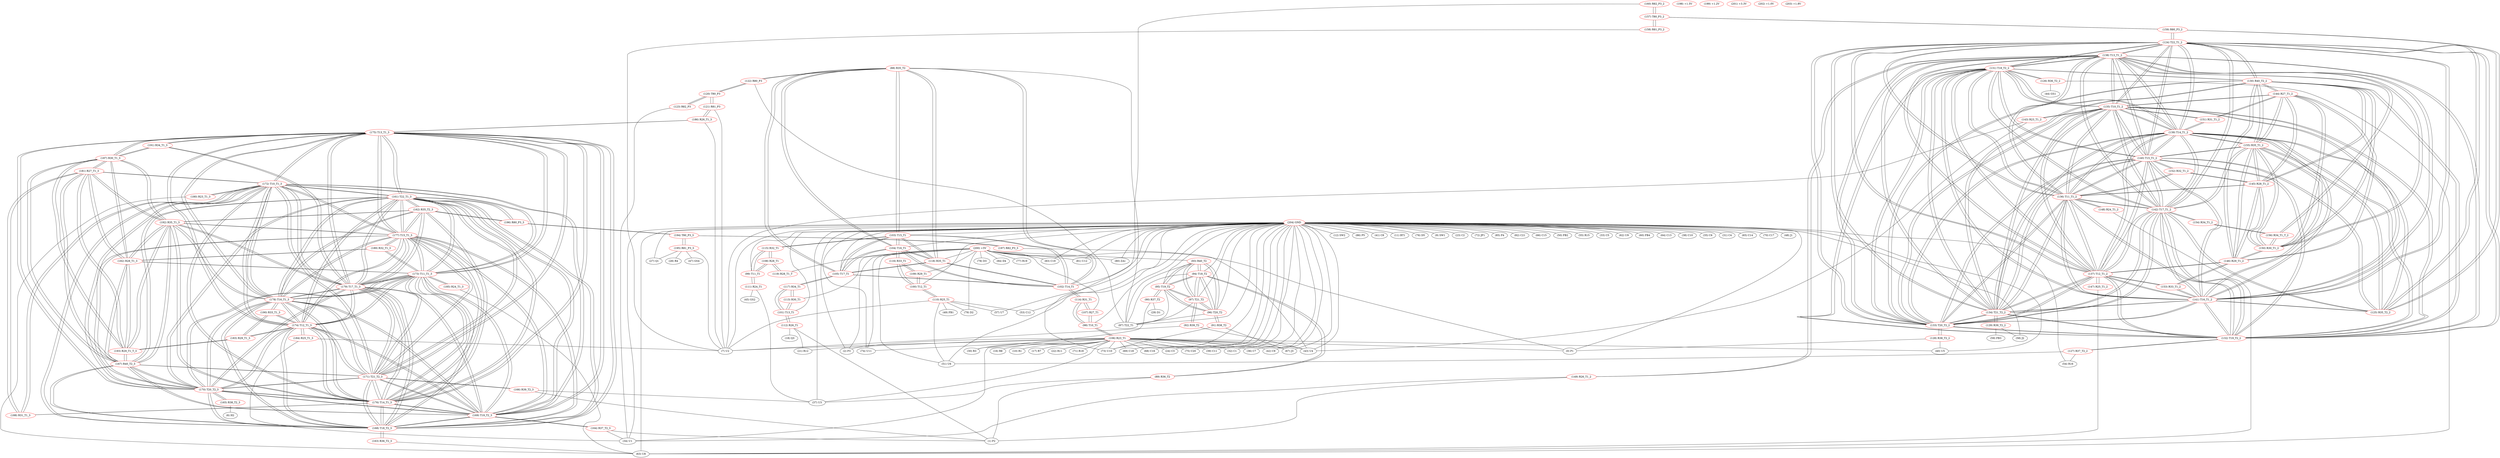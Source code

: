 graph {
	88 [label="(88) R35_T2" color=red]
	103 [label="(103) T15_T1"]
	104 [label="(104) T16_T1"]
	102 [label="(102) T14_T1"]
	105 [label="(105) T17_T1"]
	118 [label="(118) R35_T1"]
	122 [label="(122) R80_P3"]
	87 [label="(87) T22_T1"]
	89 [label="(89) R36_T2" color=red]
	37 [label="(37) U3"]
	1 [label="(1) P2"]
	94 [label="(94) T18_T2"]
	90 [label="(90) R37_T2" color=red]
	29 [label="(29) D1"]
	30 [label="(30) R3"]
	95 [label="(95) T19_T2"]
	91 [label="(91) R38_T2" color=red]
	67 [label="(67) J3"]
	73 [label="(73) U10"]
	96 [label="(96) T20_T2"]
	92 [label="(92) R39_T2" color=red]
	43 [label="(43) U4"]
	7 [label="(7) U2"]
	97 [label="(97) T21_T2"]
	93 [label="(93) R40_T2" color=red]
	95 [label="(95) T19_T2"]
	96 [label="(96) T20_T2"]
	97 [label="(97) T21_T2"]
	87 [label="(87) T22_T1"]
	94 [label="(94) T18_T2"]
	94 [label="(94) T18_T2" color=red]
	95 [label="(95) T19_T2"]
	96 [label="(96) T20_T2"]
	97 [label="(97) T21_T2"]
	87 [label="(87) T22_T1"]
	93 [label="(93) R40_T2"]
	89 [label="(89) R36_T2"]
	95 [label="(95) T19_T2" color=red]
	96 [label="(96) T20_T2"]
	97 [label="(97) T21_T2"]
	87 [label="(87) T22_T1"]
	94 [label="(94) T18_T2"]
	93 [label="(93) R40_T2"]
	90 [label="(90) R37_T2"]
	96 [label="(96) T20_T2" color=red]
	95 [label="(95) T19_T2"]
	97 [label="(97) T21_T2"]
	87 [label="(87) T22_T1"]
	94 [label="(94) T18_T2"]
	93 [label="(93) R40_T2"]
	91 [label="(91) R38_T2"]
	97 [label="(97) T21_T2" color=red]
	95 [label="(95) T19_T2"]
	96 [label="(96) T20_T2"]
	87 [label="(87) T22_T1"]
	94 [label="(94) T18_T2"]
	93 [label="(93) R40_T2"]
	92 [label="(92) R39_T2"]
	98 [label="(98) T10_T1" color=red]
	106 [label="(106) R23_T1"]
	107 [label="(107) R27_T1"]
	114 [label="(114) R31_T1"]
	99 [label="(99) T11_T1" color=red]
	111 [label="(111) R24_T1"]
	115 [label="(115) R32_T1"]
	108 [label="(108) R28_T1"]
	100 [label="(100) T12_T1" color=red]
	116 [label="(116) R33_T1"]
	109 [label="(109) R29_T1"]
	110 [label="(110) R25_T1"]
	101 [label="(101) T13_T1" color=red]
	113 [label="(113) R30_T1"]
	117 [label="(117) R34_T1"]
	112 [label="(112) R26_T1"]
	102 [label="(102) T14_T1" color=red]
	103 [label="(103) T15_T1"]
	104 [label="(104) T16_T1"]
	105 [label="(105) T17_T1"]
	88 [label="(88) R35_T2"]
	118 [label="(118) R35_T1"]
	114 [label="(114) R31_T1"]
	103 [label="(103) T15_T1" color=red]
	104 [label="(104) T16_T1"]
	102 [label="(102) T14_T1"]
	105 [label="(105) T17_T1"]
	88 [label="(88) R35_T2"]
	118 [label="(118) R35_T1"]
	115 [label="(115) R32_T1"]
	104 [label="(104) T16_T1" color=red]
	103 [label="(103) T15_T1"]
	102 [label="(102) T14_T1"]
	105 [label="(105) T17_T1"]
	88 [label="(88) R35_T2"]
	118 [label="(118) R35_T1"]
	116 [label="(116) R33_T1"]
	105 [label="(105) T17_T1" color=red]
	103 [label="(103) T15_T1"]
	104 [label="(104) T16_T1"]
	102 [label="(102) T14_T1"]
	88 [label="(88) R35_T2"]
	118 [label="(118) R35_T1"]
	117 [label="(117) R34_T1"]
	106 [label="(106) R23_T1" color=red]
	30 [label="(30) R3"]
	69 [label="(69) C18"]
	73 [label="(73) U10"]
	68 [label="(68) C16"]
	67 [label="(67) J3"]
	21 [label="(21) R12"]
	22 [label="(22) R11"]
	24 [label="(24) C3"]
	71 [label="(71) R18"]
	74 [label="(74) U11"]
	75 [label="(75) C20"]
	39 [label="(39) C11"]
	7 [label="(7) U2"]
	37 [label="(37) U3"]
	16 [label="(16) R8"]
	32 [label="(32) C1"]
	34 [label="(34) U1"]
	36 [label="(36) C7"]
	2 [label="(2) P3"]
	43 [label="(43) U4"]
	10 [label="(10) R1"]
	42 [label="(42) C9"]
	17 [label="(17) R7"]
	0 [label="(0) P1"]
	40 [label="(40) U5"]
	98 [label="(98) T10_T1"]
	107 [label="(107) R27_T1" color=red]
	98 [label="(98) T10_T1"]
	114 [label="(114) R31_T1"]
	108 [label="(108) R28_T1" color=red]
	115 [label="(115) R32_T1"]
	99 [label="(99) T11_T1"]
	119 [label="(119) R28_T1_T"]
	109 [label="(109) R29_T1" color=red]
	116 [label="(116) R33_T1"]
	100 [label="(100) T12_T1"]
	110 [label="(110) R25_T1" color=red]
	57 [label="(57) U7"]
	53 [label="(53) C12"]
	49 [label="(49) FB1"]
	79 [label="(79) D2"]
	7 [label="(7) U2"]
	51 [label="(51) U6"]
	100 [label="(100) T12_T1"]
	111 [label="(111) R24_T1" color=red]
	37 [label="(37) U3"]
	45 [label="(45) GS2"]
	99 [label="(99) T11_T1"]
	112 [label="(112) R26_T1" color=red]
	21 [label="(21) R12"]
	1 [label="(1) P2"]
	18 [label="(18) Q3"]
	101 [label="(101) T13_T1"]
	113 [label="(113) R30_T1" color=red]
	117 [label="(117) R34_T1"]
	101 [label="(101) T13_T1"]
	114 [label="(114) R31_T1" color=red]
	107 [label="(107) R27_T1"]
	98 [label="(98) T10_T1"]
	102 [label="(102) T14_T1"]
	115 [label="(115) R32_T1" color=red]
	103 [label="(103) T15_T1"]
	99 [label="(99) T11_T1"]
	108 [label="(108) R28_T1"]
	116 [label="(116) R33_T1" color=red]
	104 [label="(104) T16_T1"]
	100 [label="(100) T12_T1"]
	109 [label="(109) R29_T1"]
	117 [label="(117) R34_T1" color=red]
	105 [label="(105) T17_T1"]
	113 [label="(113) R30_T1"]
	101 [label="(101) T13_T1"]
	118 [label="(118) R35_T1" color=red]
	103 [label="(103) T15_T1"]
	104 [label="(104) T16_T1"]
	102 [label="(102) T14_T1"]
	105 [label="(105) T17_T1"]
	88 [label="(88) R35_T2"]
	119 [label="(119) R28_T1_T" color=red]
	108 [label="(108) R28_T1"]
	120 [label="(120) T80_P3" color=red]
	121 [label="(121) R81_P3"]
	123 [label="(123) R82_P3"]
	122 [label="(122) R80_P3"]
	121 [label="(121) R81_P3" color=red]
	7 [label="(7) U2"]
	186 [label="(186) R26_T1_3"]
	120 [label="(120) T80_P3"]
	122 [label="(122) R80_P3" color=red]
	87 [label="(87) T22_T1"]
	88 [label="(88) R35_T2"]
	120 [label="(120) T80_P3"]
	123 [label="(123) R82_P3" color=red]
	34 [label="(34) U1"]
	120 [label="(120) T80_P3"]
	124 [label="(124) T22_T1_2" color=red]
	138 [label="(138) T13_T1_2"]
	131 [label="(131) T18_T2_2"]
	132 [label="(132) T19_T2_2"]
	137 [label="(137) T12_T1_2"]
	140 [label="(140) T15_T1_2"]
	139 [label="(139) T14_T1_2"]
	133 [label="(133) T20_T2_2"]
	134 [label="(134) T21_T2_2"]
	136 [label="(136) T11_T1_2"]
	135 [label="(135) T10_T1_2"]
	141 [label="(141) T16_T1_2"]
	142 [label="(142) T17_T1_2"]
	130 [label="(130) R40_T2_2"]
	159 [label="(159) R80_P3_2"]
	125 [label="(125) R35_T2_2"]
	125 [label="(125) R35_T2_2" color=red]
	140 [label="(140) T15_T1_2"]
	141 [label="(141) T16_T1_2"]
	139 [label="(139) T14_T1_2"]
	142 [label="(142) T17_T1_2"]
	155 [label="(155) R35_T1_2"]
	159 [label="(159) R80_P3_2"]
	124 [label="(124) T22_T1_2"]
	126 [label="(126) R36_T2_2" color=red]
	63 [label="(63) U8"]
	44 [label="(44) GS1"]
	131 [label="(131) T18_T2_2"]
	127 [label="(127) R37_T2_2" color=red]
	51 [label="(51) U6"]
	54 [label="(54) R16"]
	132 [label="(132) T19_T2_2"]
	128 [label="(128) R38_T2_2" color=red]
	0 [label="(0) P1"]
	40 [label="(40) U5"]
	133 [label="(133) T20_T2_2"]
	129 [label="(129) R39_T2_2" color=red]
	59 [label="(59) FB3"]
	58 [label="(58) J2"]
	134 [label="(134) T21_T2_2"]
	130 [label="(130) R40_T2_2" color=red]
	132 [label="(132) T19_T2_2"]
	133 [label="(133) T20_T2_2"]
	134 [label="(134) T21_T2_2"]
	124 [label="(124) T22_T1_2"]
	131 [label="(131) T18_T2_2"]
	146 [label="(146) R29_T1_2"]
	145 [label="(145) R28_T1_2"]
	150 [label="(150) R30_T1_2"]
	144 [label="(144) R27_T1_2"]
	155 [label="(155) R35_T1_2"]
	131 [label="(131) T18_T2_2" color=red]
	138 [label="(138) T13_T1_2"]
	132 [label="(132) T19_T2_2"]
	137 [label="(137) T12_T1_2"]
	140 [label="(140) T15_T1_2"]
	139 [label="(139) T14_T1_2"]
	133 [label="(133) T20_T2_2"]
	134 [label="(134) T21_T2_2"]
	136 [label="(136) T11_T1_2"]
	135 [label="(135) T10_T1_2"]
	124 [label="(124) T22_T1_2"]
	141 [label="(141) T16_T1_2"]
	142 [label="(142) T17_T1_2"]
	130 [label="(130) R40_T2_2"]
	126 [label="(126) R36_T2_2"]
	132 [label="(132) T19_T2_2" color=red]
	138 [label="(138) T13_T1_2"]
	131 [label="(131) T18_T2_2"]
	137 [label="(137) T12_T1_2"]
	140 [label="(140) T15_T1_2"]
	139 [label="(139) T14_T1_2"]
	133 [label="(133) T20_T2_2"]
	134 [label="(134) T21_T2_2"]
	136 [label="(136) T11_T1_2"]
	135 [label="(135) T10_T1_2"]
	124 [label="(124) T22_T1_2"]
	141 [label="(141) T16_T1_2"]
	142 [label="(142) T17_T1_2"]
	130 [label="(130) R40_T2_2"]
	127 [label="(127) R37_T2_2"]
	133 [label="(133) T20_T2_2" color=red]
	138 [label="(138) T13_T1_2"]
	131 [label="(131) T18_T2_2"]
	132 [label="(132) T19_T2_2"]
	137 [label="(137) T12_T1_2"]
	140 [label="(140) T15_T1_2"]
	139 [label="(139) T14_T1_2"]
	134 [label="(134) T21_T2_2"]
	136 [label="(136) T11_T1_2"]
	135 [label="(135) T10_T1_2"]
	124 [label="(124) T22_T1_2"]
	141 [label="(141) T16_T1_2"]
	142 [label="(142) T17_T1_2"]
	130 [label="(130) R40_T2_2"]
	128 [label="(128) R38_T2_2"]
	134 [label="(134) T21_T2_2" color=red]
	138 [label="(138) T13_T1_2"]
	131 [label="(131) T18_T2_2"]
	132 [label="(132) T19_T2_2"]
	137 [label="(137) T12_T1_2"]
	140 [label="(140) T15_T1_2"]
	139 [label="(139) T14_T1_2"]
	133 [label="(133) T20_T2_2"]
	136 [label="(136) T11_T1_2"]
	135 [label="(135) T10_T1_2"]
	124 [label="(124) T22_T1_2"]
	141 [label="(141) T16_T1_2"]
	142 [label="(142) T17_T1_2"]
	130 [label="(130) R40_T2_2"]
	129 [label="(129) R39_T2_2"]
	135 [label="(135) T10_T1_2" color=red]
	138 [label="(138) T13_T1_2"]
	131 [label="(131) T18_T2_2"]
	132 [label="(132) T19_T2_2"]
	137 [label="(137) T12_T1_2"]
	140 [label="(140) T15_T1_2"]
	139 [label="(139) T14_T1_2"]
	133 [label="(133) T20_T2_2"]
	134 [label="(134) T21_T2_2"]
	136 [label="(136) T11_T1_2"]
	124 [label="(124) T22_T1_2"]
	141 [label="(141) T16_T1_2"]
	142 [label="(142) T17_T1_2"]
	143 [label="(143) R23_T1_2"]
	144 [label="(144) R27_T1_2"]
	151 [label="(151) R31_T1_2"]
	136 [label="(136) T11_T1_2" color=red]
	138 [label="(138) T13_T1_2"]
	131 [label="(131) T18_T2_2"]
	132 [label="(132) T19_T2_2"]
	137 [label="(137) T12_T1_2"]
	140 [label="(140) T15_T1_2"]
	139 [label="(139) T14_T1_2"]
	133 [label="(133) T20_T2_2"]
	134 [label="(134) T21_T2_2"]
	135 [label="(135) T10_T1_2"]
	124 [label="(124) T22_T1_2"]
	141 [label="(141) T16_T1_2"]
	142 [label="(142) T17_T1_2"]
	148 [label="(148) R24_T1_2"]
	152 [label="(152) R32_T1_2"]
	145 [label="(145) R28_T1_2"]
	137 [label="(137) T12_T1_2" color=red]
	138 [label="(138) T13_T1_2"]
	131 [label="(131) T18_T2_2"]
	132 [label="(132) T19_T2_2"]
	140 [label="(140) T15_T1_2"]
	139 [label="(139) T14_T1_2"]
	133 [label="(133) T20_T2_2"]
	134 [label="(134) T21_T2_2"]
	136 [label="(136) T11_T1_2"]
	135 [label="(135) T10_T1_2"]
	124 [label="(124) T22_T1_2"]
	141 [label="(141) T16_T1_2"]
	142 [label="(142) T17_T1_2"]
	153 [label="(153) R33_T1_2"]
	146 [label="(146) R29_T1_2"]
	147 [label="(147) R25_T1_2"]
	138 [label="(138) T13_T1_2" color=red]
	131 [label="(131) T18_T2_2"]
	132 [label="(132) T19_T2_2"]
	137 [label="(137) T12_T1_2"]
	140 [label="(140) T15_T1_2"]
	139 [label="(139) T14_T1_2"]
	133 [label="(133) T20_T2_2"]
	134 [label="(134) T21_T2_2"]
	136 [label="(136) T11_T1_2"]
	135 [label="(135) T10_T1_2"]
	124 [label="(124) T22_T1_2"]
	141 [label="(141) T16_T1_2"]
	142 [label="(142) T17_T1_2"]
	150 [label="(150) R30_T1_2"]
	156 [label="(156) R34_T1_T_2"]
	149 [label="(149) R26_T1_2"]
	139 [label="(139) T14_T1_2" color=red]
	138 [label="(138) T13_T1_2"]
	131 [label="(131) T18_T2_2"]
	132 [label="(132) T19_T2_2"]
	137 [label="(137) T12_T1_2"]
	140 [label="(140) T15_T1_2"]
	133 [label="(133) T20_T2_2"]
	134 [label="(134) T21_T2_2"]
	136 [label="(136) T11_T1_2"]
	135 [label="(135) T10_T1_2"]
	124 [label="(124) T22_T1_2"]
	141 [label="(141) T16_T1_2"]
	142 [label="(142) T17_T1_2"]
	125 [label="(125) R35_T2_2"]
	155 [label="(155) R35_T1_2"]
	151 [label="(151) R31_T1_2"]
	140 [label="(140) T15_T1_2" color=red]
	138 [label="(138) T13_T1_2"]
	131 [label="(131) T18_T2_2"]
	132 [label="(132) T19_T2_2"]
	137 [label="(137) T12_T1_2"]
	139 [label="(139) T14_T1_2"]
	133 [label="(133) T20_T2_2"]
	134 [label="(134) T21_T2_2"]
	136 [label="(136) T11_T1_2"]
	135 [label="(135) T10_T1_2"]
	124 [label="(124) T22_T1_2"]
	141 [label="(141) T16_T1_2"]
	142 [label="(142) T17_T1_2"]
	125 [label="(125) R35_T2_2"]
	155 [label="(155) R35_T1_2"]
	152 [label="(152) R32_T1_2"]
	141 [label="(141) T16_T1_2" color=red]
	138 [label="(138) T13_T1_2"]
	131 [label="(131) T18_T2_2"]
	132 [label="(132) T19_T2_2"]
	137 [label="(137) T12_T1_2"]
	140 [label="(140) T15_T1_2"]
	139 [label="(139) T14_T1_2"]
	133 [label="(133) T20_T2_2"]
	134 [label="(134) T21_T2_2"]
	136 [label="(136) T11_T1_2"]
	135 [label="(135) T10_T1_2"]
	124 [label="(124) T22_T1_2"]
	142 [label="(142) T17_T1_2"]
	125 [label="(125) R35_T2_2"]
	155 [label="(155) R35_T1_2"]
	153 [label="(153) R33_T1_2"]
	142 [label="(142) T17_T1_2" color=red]
	138 [label="(138) T13_T1_2"]
	131 [label="(131) T18_T2_2"]
	132 [label="(132) T19_T2_2"]
	137 [label="(137) T12_T1_2"]
	140 [label="(140) T15_T1_2"]
	139 [label="(139) T14_T1_2"]
	133 [label="(133) T20_T2_2"]
	134 [label="(134) T21_T2_2"]
	136 [label="(136) T11_T1_2"]
	135 [label="(135) T10_T1_2"]
	124 [label="(124) T22_T1_2"]
	141 [label="(141) T16_T1_2"]
	125 [label="(125) R35_T2_2"]
	155 [label="(155) R35_T1_2"]
	154 [label="(154) R34_T1_2"]
	143 [label="(143) R23_T1_2" color=red]
	7 [label="(7) U2"]
	43 [label="(43) U4"]
	135 [label="(135) T10_T1_2"]
	144 [label="(144) R27_T1_2" color=red]
	130 [label="(130) R40_T2_2"]
	146 [label="(146) R29_T1_2"]
	145 [label="(145) R28_T1_2"]
	150 [label="(150) R30_T1_2"]
	155 [label="(155) R35_T1_2"]
	135 [label="(135) T10_T1_2"]
	151 [label="(151) R31_T1_2"]
	145 [label="(145) R28_T1_2" color=red]
	130 [label="(130) R40_T2_2"]
	146 [label="(146) R29_T1_2"]
	150 [label="(150) R30_T1_2"]
	144 [label="(144) R27_T1_2"]
	155 [label="(155) R35_T1_2"]
	152 [label="(152) R32_T1_2"]
	136 [label="(136) T11_T1_2"]
	146 [label="(146) R29_T1_2" color=red]
	130 [label="(130) R40_T2_2"]
	145 [label="(145) R28_T1_2"]
	150 [label="(150) R30_T1_2"]
	144 [label="(144) R27_T1_2"]
	155 [label="(155) R35_T1_2"]
	153 [label="(153) R33_T1_2"]
	137 [label="(137) T12_T1_2"]
	147 [label="(147) R25_T1_2" color=red]
	63 [label="(63) U8"]
	137 [label="(137) T12_T1_2"]
	148 [label="(148) R24_T1_2" color=red]
	63 [label="(63) U8"]
	136 [label="(136) T11_T1_2"]
	149 [label="(149) R26_T1_2" color=red]
	34 [label="(34) U1"]
	1 [label="(1) P2"]
	138 [label="(138) T13_T1_2"]
	150 [label="(150) R30_T1_2" color=red]
	130 [label="(130) R40_T2_2"]
	146 [label="(146) R29_T1_2"]
	145 [label="(145) R28_T1_2"]
	144 [label="(144) R27_T1_2"]
	155 [label="(155) R35_T1_2"]
	156 [label="(156) R34_T1_T_2"]
	138 [label="(138) T13_T1_2"]
	151 [label="(151) R31_T1_2" color=red]
	144 [label="(144) R27_T1_2"]
	135 [label="(135) T10_T1_2"]
	139 [label="(139) T14_T1_2"]
	152 [label="(152) R32_T1_2" color=red]
	140 [label="(140) T15_T1_2"]
	136 [label="(136) T11_T1_2"]
	145 [label="(145) R28_T1_2"]
	153 [label="(153) R33_T1_2" color=red]
	141 [label="(141) T16_T1_2"]
	137 [label="(137) T12_T1_2"]
	146 [label="(146) R29_T1_2"]
	154 [label="(154) R34_T1_2" color=red]
	142 [label="(142) T17_T1_2"]
	156 [label="(156) R34_T1_T_2"]
	155 [label="(155) R35_T1_2" color=red]
	140 [label="(140) T15_T1_2"]
	141 [label="(141) T16_T1_2"]
	139 [label="(139) T14_T1_2"]
	142 [label="(142) T17_T1_2"]
	125 [label="(125) R35_T2_2"]
	130 [label="(130) R40_T2_2"]
	146 [label="(146) R29_T1_2"]
	145 [label="(145) R28_T1_2"]
	150 [label="(150) R30_T1_2"]
	144 [label="(144) R27_T1_2"]
	156 [label="(156) R34_T1_T_2" color=red]
	150 [label="(150) R30_T1_2"]
	138 [label="(138) T13_T1_2"]
	154 [label="(154) R34_T1_2"]
	157 [label="(157) T80_P3_2" color=red]
	158 [label="(158) R81_P3_2"]
	160 [label="(160) R82_P3_2"]
	159 [label="(159) R80_P3_2"]
	158 [label="(158) R81_P3_2" color=red]
	7 [label="(7) U2"]
	157 [label="(157) T80_P3_2"]
	159 [label="(159) R80_P3_2" color=red]
	124 [label="(124) T22_T1_2"]
	125 [label="(125) R35_T2_2"]
	157 [label="(157) T80_P3_2"]
	160 [label="(160) R82_P3_2" color=red]
	73 [label="(73) U10"]
	157 [label="(157) T80_P3_2"]
	161 [label="(161) T22_T1_3" color=red]
	175 [label="(175) T13_T1_3"]
	168 [label="(168) T18_T2_3"]
	169 [label="(169) T19_T2_3"]
	174 [label="(174) T12_T1_3"]
	177 [label="(177) T15_T1_3"]
	176 [label="(176) T14_T1_3"]
	170 [label="(170) T20_T2_3"]
	171 [label="(171) T21_T2_3"]
	173 [label="(173) T11_T1_3"]
	172 [label="(172) T10_T1_3"]
	178 [label="(178) T16_T1_3"]
	179 [label="(179) T17_T1_3"]
	167 [label="(167) R40_T2_3"]
	196 [label="(196) R80_P3_3"]
	162 [label="(162) R35_T2_3"]
	162 [label="(162) R35_T2_3" color=red]
	177 [label="(177) T15_T1_3"]
	178 [label="(178) T16_T1_3"]
	176 [label="(176) T14_T1_3"]
	179 [label="(179) T17_T1_3"]
	192 [label="(192) R35_T1_3"]
	196 [label="(196) R80_P3_3"]
	161 [label="(161) T22_T1_3"]
	163 [label="(163) R36_T2_3" color=red]
	63 [label="(63) U8"]
	168 [label="(168) T18_T2_3"]
	164 [label="(164) R37_T2_3" color=red]
	1 [label="(1) P2"]
	34 [label="(34) U1"]
	169 [label="(169) T19_T2_3"]
	165 [label="(165) R38_T2_3" color=red]
	6 [label="(6) H2"]
	170 [label="(170) T20_T2_3"]
	166 [label="(166) R39_T2_3" color=red]
	1 [label="(1) P2"]
	37 [label="(37) U3"]
	171 [label="(171) T21_T2_3"]
	167 [label="(167) R40_T2_3" color=red]
	169 [label="(169) T19_T2_3"]
	170 [label="(170) T20_T2_3"]
	171 [label="(171) T21_T2_3"]
	161 [label="(161) T22_T1_3"]
	168 [label="(168) T18_T2_3"]
	193 [label="(193) R29_T1_T_3"]
	182 [label="(182) R28_T1_3"]
	187 [label="(187) R30_T1_3"]
	181 [label="(181) R27_T1_3"]
	192 [label="(192) R35_T1_3"]
	168 [label="(168) T18_T2_3" color=red]
	175 [label="(175) T13_T1_3"]
	169 [label="(169) T19_T2_3"]
	174 [label="(174) T12_T1_3"]
	177 [label="(177) T15_T1_3"]
	176 [label="(176) T14_T1_3"]
	170 [label="(170) T20_T2_3"]
	171 [label="(171) T21_T2_3"]
	173 [label="(173) T11_T1_3"]
	172 [label="(172) T10_T1_3"]
	161 [label="(161) T22_T1_3"]
	178 [label="(178) T16_T1_3"]
	179 [label="(179) T17_T1_3"]
	167 [label="(167) R40_T2_3"]
	163 [label="(163) R36_T2_3"]
	169 [label="(169) T19_T2_3" color=red]
	175 [label="(175) T13_T1_3"]
	168 [label="(168) T18_T2_3"]
	174 [label="(174) T12_T1_3"]
	177 [label="(177) T15_T1_3"]
	176 [label="(176) T14_T1_3"]
	170 [label="(170) T20_T2_3"]
	171 [label="(171) T21_T2_3"]
	173 [label="(173) T11_T1_3"]
	172 [label="(172) T10_T1_3"]
	161 [label="(161) T22_T1_3"]
	178 [label="(178) T16_T1_3"]
	179 [label="(179) T17_T1_3"]
	167 [label="(167) R40_T2_3"]
	164 [label="(164) R37_T2_3"]
	170 [label="(170) T20_T2_3" color=red]
	175 [label="(175) T13_T1_3"]
	168 [label="(168) T18_T2_3"]
	169 [label="(169) T19_T2_3"]
	174 [label="(174) T12_T1_3"]
	177 [label="(177) T15_T1_3"]
	176 [label="(176) T14_T1_3"]
	171 [label="(171) T21_T2_3"]
	173 [label="(173) T11_T1_3"]
	172 [label="(172) T10_T1_3"]
	161 [label="(161) T22_T1_3"]
	178 [label="(178) T16_T1_3"]
	179 [label="(179) T17_T1_3"]
	167 [label="(167) R40_T2_3"]
	165 [label="(165) R38_T2_3"]
	171 [label="(171) T21_T2_3" color=red]
	175 [label="(175) T13_T1_3"]
	168 [label="(168) T18_T2_3"]
	169 [label="(169) T19_T2_3"]
	174 [label="(174) T12_T1_3"]
	177 [label="(177) T15_T1_3"]
	176 [label="(176) T14_T1_3"]
	170 [label="(170) T20_T2_3"]
	173 [label="(173) T11_T1_3"]
	172 [label="(172) T10_T1_3"]
	161 [label="(161) T22_T1_3"]
	178 [label="(178) T16_T1_3"]
	179 [label="(179) T17_T1_3"]
	167 [label="(167) R40_T2_3"]
	166 [label="(166) R39_T2_3"]
	172 [label="(172) T10_T1_3" color=red]
	175 [label="(175) T13_T1_3"]
	168 [label="(168) T18_T2_3"]
	169 [label="(169) T19_T2_3"]
	174 [label="(174) T12_T1_3"]
	177 [label="(177) T15_T1_3"]
	176 [label="(176) T14_T1_3"]
	170 [label="(170) T20_T2_3"]
	171 [label="(171) T21_T2_3"]
	173 [label="(173) T11_T1_3"]
	161 [label="(161) T22_T1_3"]
	178 [label="(178) T16_T1_3"]
	179 [label="(179) T17_T1_3"]
	180 [label="(180) R23_T1_3"]
	181 [label="(181) R27_T1_3"]
	188 [label="(188) R31_T1_3"]
	173 [label="(173) T11_T1_3" color=red]
	175 [label="(175) T13_T1_3"]
	168 [label="(168) T18_T2_3"]
	169 [label="(169) T19_T2_3"]
	174 [label="(174) T12_T1_3"]
	177 [label="(177) T15_T1_3"]
	176 [label="(176) T14_T1_3"]
	170 [label="(170) T20_T2_3"]
	171 [label="(171) T21_T2_3"]
	172 [label="(172) T10_T1_3"]
	161 [label="(161) T22_T1_3"]
	178 [label="(178) T16_T1_3"]
	179 [label="(179) T17_T1_3"]
	185 [label="(185) R24_T1_3"]
	189 [label="(189) R32_T1_3"]
	182 [label="(182) R28_T1_3"]
	174 [label="(174) T12_T1_3" color=red]
	175 [label="(175) T13_T1_3"]
	168 [label="(168) T18_T2_3"]
	169 [label="(169) T19_T2_3"]
	177 [label="(177) T15_T1_3"]
	176 [label="(176) T14_T1_3"]
	170 [label="(170) T20_T2_3"]
	171 [label="(171) T21_T2_3"]
	173 [label="(173) T11_T1_3"]
	172 [label="(172) T10_T1_3"]
	161 [label="(161) T22_T1_3"]
	178 [label="(178) T16_T1_3"]
	179 [label="(179) T17_T1_3"]
	190 [label="(190) R33_T1_3"]
	183 [label="(183) R29_T1_3"]
	184 [label="(184) R25_T1_3"]
	175 [label="(175) T13_T1_3" color=red]
	168 [label="(168) T18_T2_3"]
	169 [label="(169) T19_T2_3"]
	174 [label="(174) T12_T1_3"]
	177 [label="(177) T15_T1_3"]
	176 [label="(176) T14_T1_3"]
	170 [label="(170) T20_T2_3"]
	171 [label="(171) T21_T2_3"]
	173 [label="(173) T11_T1_3"]
	172 [label="(172) T10_T1_3"]
	161 [label="(161) T22_T1_3"]
	178 [label="(178) T16_T1_3"]
	179 [label="(179) T17_T1_3"]
	187 [label="(187) R30_T1_3"]
	191 [label="(191) R34_T1_3"]
	186 [label="(186) R26_T1_3"]
	176 [label="(176) T14_T1_3" color=red]
	175 [label="(175) T13_T1_3"]
	168 [label="(168) T18_T2_3"]
	169 [label="(169) T19_T2_3"]
	174 [label="(174) T12_T1_3"]
	177 [label="(177) T15_T1_3"]
	170 [label="(170) T20_T2_3"]
	171 [label="(171) T21_T2_3"]
	173 [label="(173) T11_T1_3"]
	172 [label="(172) T10_T1_3"]
	161 [label="(161) T22_T1_3"]
	178 [label="(178) T16_T1_3"]
	179 [label="(179) T17_T1_3"]
	162 [label="(162) R35_T2_3"]
	192 [label="(192) R35_T1_3"]
	188 [label="(188) R31_T1_3"]
	177 [label="(177) T15_T1_3" color=red]
	175 [label="(175) T13_T1_3"]
	168 [label="(168) T18_T2_3"]
	169 [label="(169) T19_T2_3"]
	174 [label="(174) T12_T1_3"]
	176 [label="(176) T14_T1_3"]
	170 [label="(170) T20_T2_3"]
	171 [label="(171) T21_T2_3"]
	173 [label="(173) T11_T1_3"]
	172 [label="(172) T10_T1_3"]
	161 [label="(161) T22_T1_3"]
	178 [label="(178) T16_T1_3"]
	179 [label="(179) T17_T1_3"]
	162 [label="(162) R35_T2_3"]
	192 [label="(192) R35_T1_3"]
	189 [label="(189) R32_T1_3"]
	178 [label="(178) T16_T1_3" color=red]
	175 [label="(175) T13_T1_3"]
	168 [label="(168) T18_T2_3"]
	169 [label="(169) T19_T2_3"]
	174 [label="(174) T12_T1_3"]
	177 [label="(177) T15_T1_3"]
	176 [label="(176) T14_T1_3"]
	170 [label="(170) T20_T2_3"]
	171 [label="(171) T21_T2_3"]
	173 [label="(173) T11_T1_3"]
	172 [label="(172) T10_T1_3"]
	161 [label="(161) T22_T1_3"]
	179 [label="(179) T17_T1_3"]
	162 [label="(162) R35_T2_3"]
	192 [label="(192) R35_T1_3"]
	190 [label="(190) R33_T1_3"]
	179 [label="(179) T17_T1_3" color=red]
	175 [label="(175) T13_T1_3"]
	168 [label="(168) T18_T2_3"]
	169 [label="(169) T19_T2_3"]
	174 [label="(174) T12_T1_3"]
	177 [label="(177) T15_T1_3"]
	176 [label="(176) T14_T1_3"]
	170 [label="(170) T20_T2_3"]
	171 [label="(171) T21_T2_3"]
	173 [label="(173) T11_T1_3"]
	172 [label="(172) T10_T1_3"]
	161 [label="(161) T22_T1_3"]
	178 [label="(178) T16_T1_3"]
	162 [label="(162) R35_T2_3"]
	192 [label="(192) R35_T1_3"]
	191 [label="(191) R34_T1_3"]
	180 [label="(180) R23_T1_3" color=red]
	63 [label="(63) U8"]
	172 [label="(172) T10_T1_3"]
	181 [label="(181) R27_T1_3" color=red]
	167 [label="(167) R40_T2_3"]
	193 [label="(193) R29_T1_T_3"]
	182 [label="(182) R28_T1_3"]
	187 [label="(187) R30_T1_3"]
	192 [label="(192) R35_T1_3"]
	172 [label="(172) T10_T1_3"]
	188 [label="(188) R31_T1_3"]
	182 [label="(182) R28_T1_3" color=red]
	167 [label="(167) R40_T2_3"]
	193 [label="(193) R29_T1_T_3"]
	187 [label="(187) R30_T1_3"]
	181 [label="(181) R27_T1_3"]
	192 [label="(192) R35_T1_3"]
	189 [label="(189) R32_T1_3"]
	173 [label="(173) T11_T1_3"]
	183 [label="(183) R29_T1_3" color=red]
	190 [label="(190) R33_T1_3"]
	174 [label="(174) T12_T1_3"]
	193 [label="(193) R29_T1_T_3"]
	184 [label="(184) R25_T1_3" color=red]
	34 [label="(34) U1"]
	7 [label="(7) U2"]
	174 [label="(174) T12_T1_3"]
	185 [label="(185) R24_T1_3" color=red]
	63 [label="(63) U8"]
	173 [label="(173) T11_T1_3"]
	186 [label="(186) R26_T1_3" color=red]
	7 [label="(7) U2"]
	121 [label="(121) R81_P3"]
	175 [label="(175) T13_T1_3"]
	187 [label="(187) R30_T1_3" color=red]
	167 [label="(167) R40_T2_3"]
	193 [label="(193) R29_T1_T_3"]
	182 [label="(182) R28_T1_3"]
	181 [label="(181) R27_T1_3"]
	192 [label="(192) R35_T1_3"]
	191 [label="(191) R34_T1_3"]
	175 [label="(175) T13_T1_3"]
	188 [label="(188) R31_T1_3" color=red]
	181 [label="(181) R27_T1_3"]
	172 [label="(172) T10_T1_3"]
	176 [label="(176) T14_T1_3"]
	189 [label="(189) R32_T1_3" color=red]
	177 [label="(177) T15_T1_3"]
	173 [label="(173) T11_T1_3"]
	182 [label="(182) R28_T1_3"]
	190 [label="(190) R33_T1_3" color=red]
	178 [label="(178) T16_T1_3"]
	174 [label="(174) T12_T1_3"]
	183 [label="(183) R29_T1_3"]
	191 [label="(191) R34_T1_3" color=red]
	179 [label="(179) T17_T1_3"]
	187 [label="(187) R30_T1_3"]
	175 [label="(175) T13_T1_3"]
	192 [label="(192) R35_T1_3" color=red]
	177 [label="(177) T15_T1_3"]
	178 [label="(178) T16_T1_3"]
	176 [label="(176) T14_T1_3"]
	179 [label="(179) T17_T1_3"]
	162 [label="(162) R35_T2_3"]
	167 [label="(167) R40_T2_3"]
	193 [label="(193) R29_T1_T_3"]
	182 [label="(182) R28_T1_3"]
	187 [label="(187) R30_T1_3"]
	181 [label="(181) R27_T1_3"]
	193 [label="(193) R29_T1_T_3" color=red]
	167 [label="(167) R40_T2_3"]
	182 [label="(182) R28_T1_3"]
	187 [label="(187) R30_T1_3"]
	181 [label="(181) R27_T1_3"]
	192 [label="(192) R35_T1_3"]
	183 [label="(183) R29_T1_3"]
	194 [label="(194) T80_P3_3" color=red]
	195 [label="(195) R81_P3_3"]
	197 [label="(197) R82_P3_3"]
	196 [label="(196) R80_P3_3"]
	195 [label="(195) R81_P3_3" color=red]
	27 [label="(27) Q1"]
	28 [label="(28) R4"]
	7 [label="(7) U2"]
	47 [label="(47) GS4"]
	194 [label="(194) T80_P3_3"]
	196 [label="(196) R80_P3_3" color=red]
	161 [label="(161) T22_T1_3"]
	162 [label="(162) R35_T2_3"]
	194 [label="(194) T80_P3_3"]
	197 [label="(197) R82_P3_3" color=red]
	43 [label="(43) U4"]
	194 [label="(194) T80_P3_3"]
	198 [label="(198) +1.5V" color=red]
	199 [label="(199) +1.2V" color=red]
	200 [label="(200) +5V" color=red]
	83 [label="(83) C19"]
	74 [label="(74) U11"]
	77 [label="(77) R19"]
	81 [label="(81) U12"]
	80 [label="(80) ZA1"]
	79 [label="(79) D2"]
	78 [label="(78) D3"]
	51 [label="(51) U6"]
	84 [label="(84) D4"]
	2 [label="(2) P3"]
	0 [label="(0) P1"]
	93 [label="(93) R40_T2"]
	109 [label="(109) R29_T1"]
	119 [label="(119) R28_T1_T"]
	113 [label="(113) R30_T1"]
	107 [label="(107) R27_T1"]
	118 [label="(118) R35_T1"]
	201 [label="(201) +3.3V" color=red]
	202 [label="(202) +1.0V" color=red]
	203 [label="(203) +1.8V" color=red]
	204 [label="(204) GND" color=red]
	67 [label="(67) J3"]
	12 [label="(12) SW2"]
	0 [label="(0) P1"]
	86 [label="(86) P5"]
	69 [label="(69) C18"]
	57 [label="(57) U7"]
	43 [label="(43) U4"]
	83 [label="(83) C19"]
	27 [label="(27) Q1"]
	41 [label="(41) C8"]
	42 [label="(42) C9"]
	73 [label="(73) U10"]
	40 [label="(40) U5"]
	2 [label="(2) P3"]
	7 [label="(7) U2"]
	24 [label="(24) C3"]
	11 [label="(11) BT1"]
	76 [label="(76) D5"]
	75 [label="(75) C20"]
	9 [label="(9) SW1"]
	23 [label="(23) C2"]
	72 [label="(72) JP1"]
	80 [label="(80) ZA1"]
	81 [label="(81) U12"]
	85 [label="(85) P4"]
	82 [label="(82) C21"]
	74 [label="(74) U11"]
	63 [label="(63) U8"]
	66 [label="(66) C15"]
	50 [label="(50) FB2"]
	54 [label="(54) R16"]
	55 [label="(55) R15"]
	37 [label="(37) U3"]
	39 [label="(39) C11"]
	53 [label="(53) C12"]
	33 [label="(33) C5"]
	62 [label="(62) U9"]
	60 [label="(60) FB4"]
	64 [label="(64) C13"]
	58 [label="(58) J2"]
	38 [label="(38) C10"]
	36 [label="(36) C7"]
	35 [label="(35) C6"]
	68 [label="(68) C16"]
	34 [label="(34) U1"]
	32 [label="(32) C1"]
	31 [label="(31) C4"]
	65 [label="(65) C14"]
	70 [label="(70) C17"]
	48 [label="(48) J1"]
	51 [label="(51) U6"]
	101 [label="(101) T13_T1"]
	94 [label="(94) T18_T2"]
	95 [label="(95) T19_T2"]
	100 [label="(100) T12_T1"]
	103 [label="(103) T15_T1"]
	102 [label="(102) T14_T1"]
	96 [label="(96) T20_T2"]
	97 [label="(97) T21_T2"]
	99 [label="(99) T11_T1"]
	98 [label="(98) T10_T1"]
	87 [label="(87) T22_T1"]
	104 [label="(104) T16_T1"]
	105 [label="(105) T17_T1"]
	88 -- 103
	88 -- 104
	88 -- 102
	88 -- 105
	88 -- 118
	88 -- 122
	88 -- 87
	89 -- 37
	89 -- 1
	89 -- 94
	90 -- 29
	90 -- 30
	90 -- 95
	91 -- 67
	91 -- 73
	91 -- 96
	92 -- 43
	92 -- 7
	92 -- 97
	93 -- 95
	93 -- 96
	93 -- 97
	93 -- 87
	93 -- 94
	94 -- 95
	94 -- 96
	94 -- 97
	94 -- 87
	94 -- 93
	94 -- 89
	95 -- 96
	95 -- 97
	95 -- 87
	95 -- 94
	95 -- 93
	95 -- 90
	96 -- 95
	96 -- 97
	96 -- 87
	96 -- 94
	96 -- 93
	96 -- 91
	97 -- 95
	97 -- 96
	97 -- 87
	97 -- 94
	97 -- 93
	97 -- 92
	98 -- 106
	98 -- 107
	98 -- 114
	99 -- 111
	99 -- 115
	99 -- 108
	100 -- 116
	100 -- 109
	100 -- 110
	101 -- 113
	101 -- 117
	101 -- 112
	102 -- 103
	102 -- 104
	102 -- 105
	102 -- 88
	102 -- 118
	102 -- 114
	103 -- 104
	103 -- 102
	103 -- 105
	103 -- 88
	103 -- 118
	103 -- 115
	104 -- 103
	104 -- 102
	104 -- 105
	104 -- 88
	104 -- 118
	104 -- 116
	105 -- 103
	105 -- 104
	105 -- 102
	105 -- 88
	105 -- 118
	105 -- 117
	106 -- 30
	106 -- 69
	106 -- 73
	106 -- 68
	106 -- 67
	106 -- 21
	106 -- 22
	106 -- 24
	106 -- 71
	106 -- 74
	106 -- 75
	106 -- 39
	106 -- 7
	106 -- 37
	106 -- 16
	106 -- 32
	106 -- 34
	106 -- 36
	106 -- 2
	106 -- 43
	106 -- 10
	106 -- 42
	106 -- 17
	106 -- 0
	106 -- 40
	106 -- 98
	107 -- 98
	107 -- 114
	108 -- 115
	108 -- 99
	108 -- 119
	109 -- 116
	109 -- 100
	110 -- 57
	110 -- 53
	110 -- 49
	110 -- 79
	110 -- 7
	110 -- 51
	110 -- 100
	111 -- 37
	111 -- 45
	111 -- 99
	112 -- 21
	112 -- 1
	112 -- 18
	112 -- 101
	113 -- 117
	113 -- 101
	114 -- 107
	114 -- 98
	114 -- 102
	115 -- 103
	115 -- 99
	115 -- 108
	116 -- 104
	116 -- 100
	116 -- 109
	117 -- 105
	117 -- 113
	117 -- 101
	118 -- 103
	118 -- 104
	118 -- 102
	118 -- 105
	118 -- 88
	119 -- 108
	120 -- 121
	120 -- 123
	120 -- 122
	121 -- 7
	121 -- 186
	121 -- 120
	122 -- 87
	122 -- 88
	122 -- 120
	123 -- 34
	123 -- 120
	124 -- 138
	124 -- 131
	124 -- 132
	124 -- 137
	124 -- 140
	124 -- 139
	124 -- 133
	124 -- 134
	124 -- 136
	124 -- 135
	124 -- 141
	124 -- 142
	124 -- 130
	124 -- 159
	124 -- 125
	125 -- 140
	125 -- 141
	125 -- 139
	125 -- 142
	125 -- 155
	125 -- 159
	125 -- 124
	126 -- 63
	126 -- 44
	126 -- 131
	127 -- 51
	127 -- 54
	127 -- 132
	128 -- 0
	128 -- 40
	128 -- 133
	129 -- 59
	129 -- 58
	129 -- 134
	130 -- 132
	130 -- 133
	130 -- 134
	130 -- 124
	130 -- 131
	130 -- 146
	130 -- 145
	130 -- 150
	130 -- 144
	130 -- 155
	131 -- 138
	131 -- 132
	131 -- 137
	131 -- 140
	131 -- 139
	131 -- 133
	131 -- 134
	131 -- 136
	131 -- 135
	131 -- 124
	131 -- 141
	131 -- 142
	131 -- 130
	131 -- 126
	132 -- 138
	132 -- 131
	132 -- 137
	132 -- 140
	132 -- 139
	132 -- 133
	132 -- 134
	132 -- 136
	132 -- 135
	132 -- 124
	132 -- 141
	132 -- 142
	132 -- 130
	132 -- 127
	133 -- 138
	133 -- 131
	133 -- 132
	133 -- 137
	133 -- 140
	133 -- 139
	133 -- 134
	133 -- 136
	133 -- 135
	133 -- 124
	133 -- 141
	133 -- 142
	133 -- 130
	133 -- 128
	134 -- 138
	134 -- 131
	134 -- 132
	134 -- 137
	134 -- 140
	134 -- 139
	134 -- 133
	134 -- 136
	134 -- 135
	134 -- 124
	134 -- 141
	134 -- 142
	134 -- 130
	134 -- 129
	135 -- 138
	135 -- 131
	135 -- 132
	135 -- 137
	135 -- 140
	135 -- 139
	135 -- 133
	135 -- 134
	135 -- 136
	135 -- 124
	135 -- 141
	135 -- 142
	135 -- 143
	135 -- 144
	135 -- 151
	136 -- 138
	136 -- 131
	136 -- 132
	136 -- 137
	136 -- 140
	136 -- 139
	136 -- 133
	136 -- 134
	136 -- 135
	136 -- 124
	136 -- 141
	136 -- 142
	136 -- 148
	136 -- 152
	136 -- 145
	137 -- 138
	137 -- 131
	137 -- 132
	137 -- 140
	137 -- 139
	137 -- 133
	137 -- 134
	137 -- 136
	137 -- 135
	137 -- 124
	137 -- 141
	137 -- 142
	137 -- 153
	137 -- 146
	137 -- 147
	138 -- 131
	138 -- 132
	138 -- 137
	138 -- 140
	138 -- 139
	138 -- 133
	138 -- 134
	138 -- 136
	138 -- 135
	138 -- 124
	138 -- 141
	138 -- 142
	138 -- 150
	138 -- 156
	138 -- 149
	139 -- 138
	139 -- 131
	139 -- 132
	139 -- 137
	139 -- 140
	139 -- 133
	139 -- 134
	139 -- 136
	139 -- 135
	139 -- 124
	139 -- 141
	139 -- 142
	139 -- 125
	139 -- 155
	139 -- 151
	140 -- 138
	140 -- 131
	140 -- 132
	140 -- 137
	140 -- 139
	140 -- 133
	140 -- 134
	140 -- 136
	140 -- 135
	140 -- 124
	140 -- 141
	140 -- 142
	140 -- 125
	140 -- 155
	140 -- 152
	141 -- 138
	141 -- 131
	141 -- 132
	141 -- 137
	141 -- 140
	141 -- 139
	141 -- 133
	141 -- 134
	141 -- 136
	141 -- 135
	141 -- 124
	141 -- 142
	141 -- 125
	141 -- 155
	141 -- 153
	142 -- 138
	142 -- 131
	142 -- 132
	142 -- 137
	142 -- 140
	142 -- 139
	142 -- 133
	142 -- 134
	142 -- 136
	142 -- 135
	142 -- 124
	142 -- 141
	142 -- 125
	142 -- 155
	142 -- 154
	143 -- 7
	143 -- 43
	143 -- 135
	144 -- 130
	144 -- 146
	144 -- 145
	144 -- 150
	144 -- 155
	144 -- 135
	144 -- 151
	145 -- 130
	145 -- 146
	145 -- 150
	145 -- 144
	145 -- 155
	145 -- 152
	145 -- 136
	146 -- 130
	146 -- 145
	146 -- 150
	146 -- 144
	146 -- 155
	146 -- 153
	146 -- 137
	147 -- 63
	147 -- 137
	148 -- 63
	148 -- 136
	149 -- 34
	149 -- 1
	149 -- 138
	150 -- 130
	150 -- 146
	150 -- 145
	150 -- 144
	150 -- 155
	150 -- 156
	150 -- 138
	151 -- 144
	151 -- 135
	151 -- 139
	152 -- 140
	152 -- 136
	152 -- 145
	153 -- 141
	153 -- 137
	153 -- 146
	154 -- 142
	154 -- 156
	155 -- 140
	155 -- 141
	155 -- 139
	155 -- 142
	155 -- 125
	155 -- 130
	155 -- 146
	155 -- 145
	155 -- 150
	155 -- 144
	156 -- 150
	156 -- 138
	156 -- 154
	157 -- 158
	157 -- 160
	157 -- 159
	158 -- 7
	158 -- 157
	159 -- 124
	159 -- 125
	159 -- 157
	160 -- 73
	160 -- 157
	161 -- 175
	161 -- 168
	161 -- 169
	161 -- 174
	161 -- 177
	161 -- 176
	161 -- 170
	161 -- 171
	161 -- 173
	161 -- 172
	161 -- 178
	161 -- 179
	161 -- 167
	161 -- 196
	161 -- 162
	162 -- 177
	162 -- 178
	162 -- 176
	162 -- 179
	162 -- 192
	162 -- 196
	162 -- 161
	163 -- 63
	163 -- 168
	164 -- 1
	164 -- 34
	164 -- 169
	165 -- 6
	165 -- 170
	166 -- 1
	166 -- 37
	166 -- 171
	167 -- 169
	167 -- 170
	167 -- 171
	167 -- 161
	167 -- 168
	167 -- 193
	167 -- 182
	167 -- 187
	167 -- 181
	167 -- 192
	168 -- 175
	168 -- 169
	168 -- 174
	168 -- 177
	168 -- 176
	168 -- 170
	168 -- 171
	168 -- 173
	168 -- 172
	168 -- 161
	168 -- 178
	168 -- 179
	168 -- 167
	168 -- 163
	169 -- 175
	169 -- 168
	169 -- 174
	169 -- 177
	169 -- 176
	169 -- 170
	169 -- 171
	169 -- 173
	169 -- 172
	169 -- 161
	169 -- 178
	169 -- 179
	169 -- 167
	169 -- 164
	170 -- 175
	170 -- 168
	170 -- 169
	170 -- 174
	170 -- 177
	170 -- 176
	170 -- 171
	170 -- 173
	170 -- 172
	170 -- 161
	170 -- 178
	170 -- 179
	170 -- 167
	170 -- 165
	171 -- 175
	171 -- 168
	171 -- 169
	171 -- 174
	171 -- 177
	171 -- 176
	171 -- 170
	171 -- 173
	171 -- 172
	171 -- 161
	171 -- 178
	171 -- 179
	171 -- 167
	171 -- 166
	172 -- 175
	172 -- 168
	172 -- 169
	172 -- 174
	172 -- 177
	172 -- 176
	172 -- 170
	172 -- 171
	172 -- 173
	172 -- 161
	172 -- 178
	172 -- 179
	172 -- 180
	172 -- 181
	172 -- 188
	173 -- 175
	173 -- 168
	173 -- 169
	173 -- 174
	173 -- 177
	173 -- 176
	173 -- 170
	173 -- 171
	173 -- 172
	173 -- 161
	173 -- 178
	173 -- 179
	173 -- 185
	173 -- 189
	173 -- 182
	174 -- 175
	174 -- 168
	174 -- 169
	174 -- 177
	174 -- 176
	174 -- 170
	174 -- 171
	174 -- 173
	174 -- 172
	174 -- 161
	174 -- 178
	174 -- 179
	174 -- 190
	174 -- 183
	174 -- 184
	175 -- 168
	175 -- 169
	175 -- 174
	175 -- 177
	175 -- 176
	175 -- 170
	175 -- 171
	175 -- 173
	175 -- 172
	175 -- 161
	175 -- 178
	175 -- 179
	175 -- 187
	175 -- 191
	175 -- 186
	176 -- 175
	176 -- 168
	176 -- 169
	176 -- 174
	176 -- 177
	176 -- 170
	176 -- 171
	176 -- 173
	176 -- 172
	176 -- 161
	176 -- 178
	176 -- 179
	176 -- 162
	176 -- 192
	176 -- 188
	177 -- 175
	177 -- 168
	177 -- 169
	177 -- 174
	177 -- 176
	177 -- 170
	177 -- 171
	177 -- 173
	177 -- 172
	177 -- 161
	177 -- 178
	177 -- 179
	177 -- 162
	177 -- 192
	177 -- 189
	178 -- 175
	178 -- 168
	178 -- 169
	178 -- 174
	178 -- 177
	178 -- 176
	178 -- 170
	178 -- 171
	178 -- 173
	178 -- 172
	178 -- 161
	178 -- 179
	178 -- 162
	178 -- 192
	178 -- 190
	179 -- 175
	179 -- 168
	179 -- 169
	179 -- 174
	179 -- 177
	179 -- 176
	179 -- 170
	179 -- 171
	179 -- 173
	179 -- 172
	179 -- 161
	179 -- 178
	179 -- 162
	179 -- 192
	179 -- 191
	180 -- 63
	180 -- 172
	181 -- 167
	181 -- 193
	181 -- 182
	181 -- 187
	181 -- 192
	181 -- 172
	181 -- 188
	182 -- 167
	182 -- 193
	182 -- 187
	182 -- 181
	182 -- 192
	182 -- 189
	182 -- 173
	183 -- 190
	183 -- 174
	183 -- 193
	184 -- 34
	184 -- 7
	184 -- 174
	185 -- 63
	185 -- 173
	186 -- 7
	186 -- 121
	186 -- 175
	187 -- 167
	187 -- 193
	187 -- 182
	187 -- 181
	187 -- 192
	187 -- 191
	187 -- 175
	188 -- 181
	188 -- 172
	188 -- 176
	189 -- 177
	189 -- 173
	189 -- 182
	190 -- 178
	190 -- 174
	190 -- 183
	191 -- 179
	191 -- 187
	191 -- 175
	192 -- 177
	192 -- 178
	192 -- 176
	192 -- 179
	192 -- 162
	192 -- 167
	192 -- 193
	192 -- 182
	192 -- 187
	192 -- 181
	193 -- 167
	193 -- 182
	193 -- 187
	193 -- 181
	193 -- 192
	193 -- 183
	194 -- 195
	194 -- 197
	194 -- 196
	195 -- 27
	195 -- 28
	195 -- 7
	195 -- 47
	195 -- 194
	196 -- 161
	196 -- 162
	196 -- 194
	197 -- 43
	197 -- 194
	200 -- 83
	200 -- 74
	200 -- 77
	200 -- 81
	200 -- 80
	200 -- 79
	200 -- 78
	200 -- 51
	200 -- 84
	200 -- 2
	200 -- 0
	200 -- 93
	200 -- 109
	200 -- 119
	200 -- 113
	200 -- 107
	200 -- 118
	204 -- 67
	204 -- 12
	204 -- 0
	204 -- 86
	204 -- 69
	204 -- 57
	204 -- 43
	204 -- 83
	204 -- 27
	204 -- 41
	204 -- 42
	204 -- 73
	204 -- 40
	204 -- 2
	204 -- 7
	204 -- 24
	204 -- 11
	204 -- 76
	204 -- 75
	204 -- 9
	204 -- 23
	204 -- 72
	204 -- 80
	204 -- 81
	204 -- 85
	204 -- 82
	204 -- 74
	204 -- 63
	204 -- 66
	204 -- 50
	204 -- 54
	204 -- 55
	204 -- 37
	204 -- 39
	204 -- 53
	204 -- 33
	204 -- 62
	204 -- 60
	204 -- 64
	204 -- 58
	204 -- 38
	204 -- 36
	204 -- 35
	204 -- 68
	204 -- 34
	204 -- 32
	204 -- 31
	204 -- 65
	204 -- 70
	204 -- 48
	204 -- 51
	204 -- 101
	204 -- 94
	204 -- 95
	204 -- 100
	204 -- 103
	204 -- 102
	204 -- 96
	204 -- 97
	204 -- 99
	204 -- 98
	204 -- 87
	204 -- 104
	204 -- 105
}